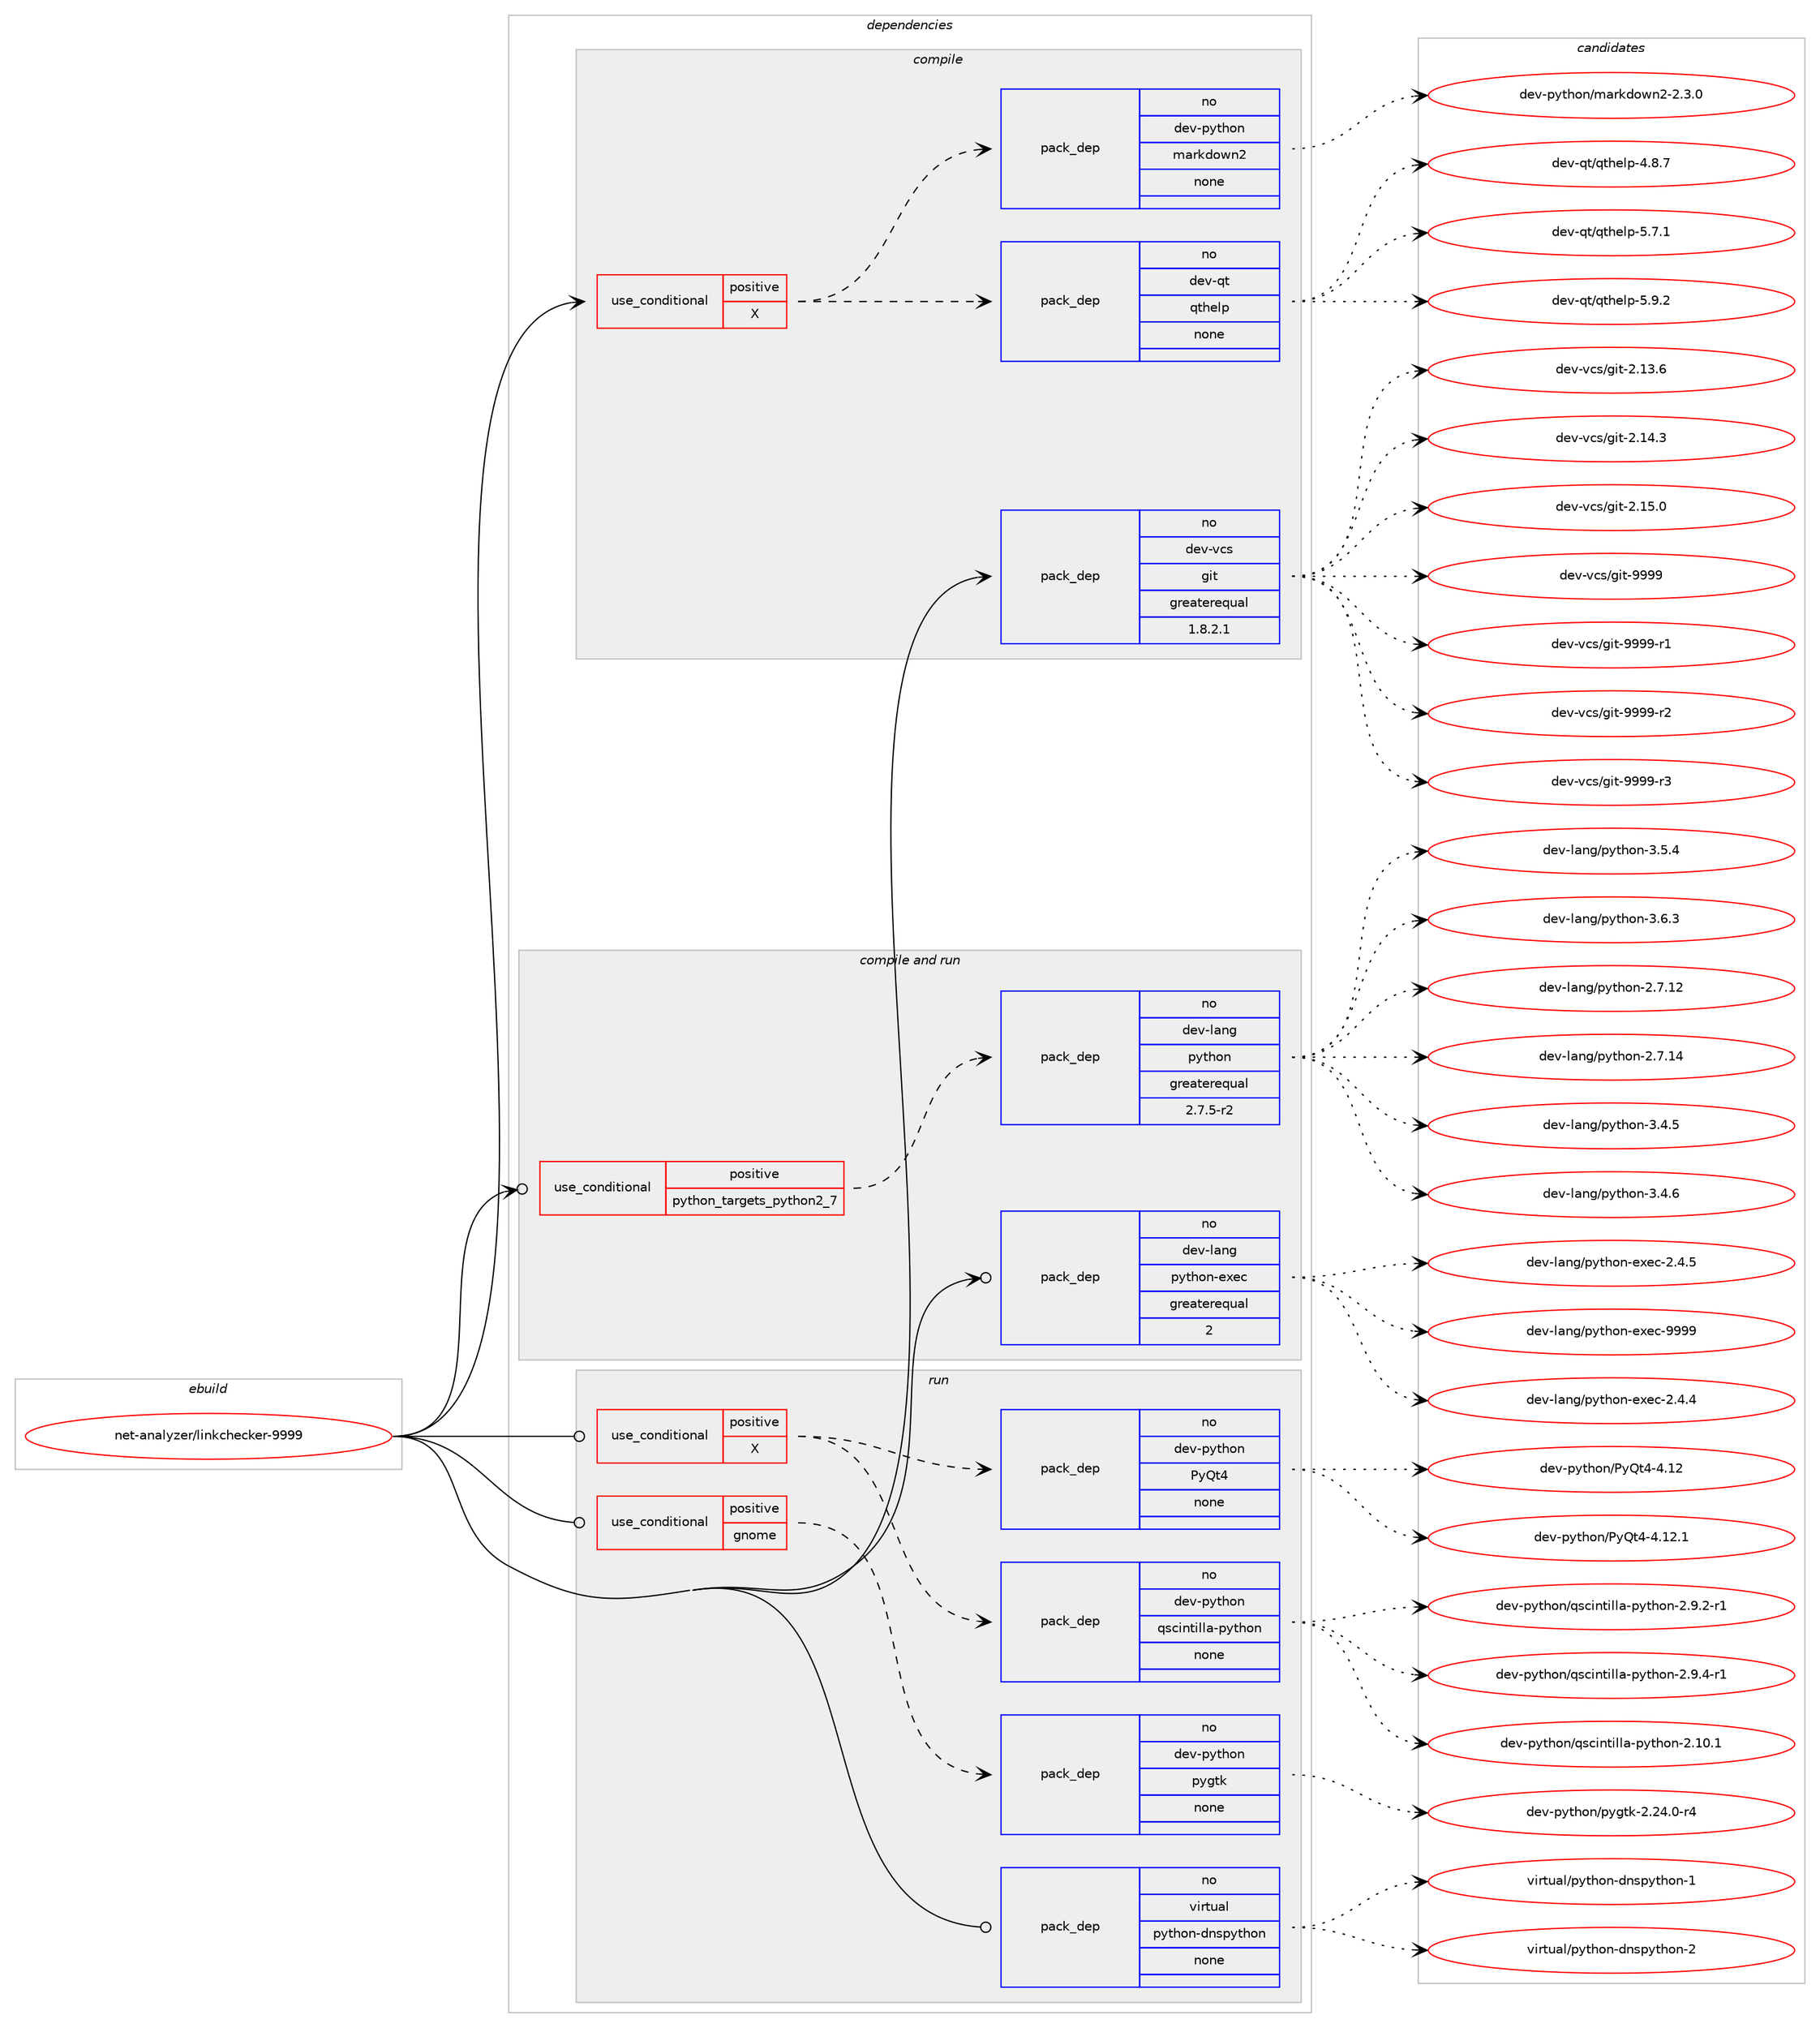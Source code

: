 digraph prolog {

# *************
# Graph options
# *************

newrank=true;
concentrate=true;
compound=true;
graph [rankdir=LR,fontname=Helvetica,fontsize=10,ranksep=1.5];#, ranksep=2.5, nodesep=0.2];
edge  [arrowhead=vee];
node  [fontname=Helvetica,fontsize=10];

# **********
# The ebuild
# **********

subgraph cluster_leftcol {
color=gray;
rank=same;
label=<<i>ebuild</i>>;
id [label="net-analyzer/linkchecker-9999", color=red, width=4, href="../net-analyzer/linkchecker-9999.svg"];
}

# ****************
# The dependencies
# ****************

subgraph cluster_midcol {
color=gray;
label=<<i>dependencies</i>>;
subgraph cluster_compile {
fillcolor="#eeeeee";
style=filled;
label=<<i>compile</i>>;
subgraph cond98709 {
dependency399979 [label=<<TABLE BORDER="0" CELLBORDER="1" CELLSPACING="0" CELLPADDING="4"><TR><TD ROWSPAN="3" CELLPADDING="10">use_conditional</TD></TR><TR><TD>positive</TD></TR><TR><TD>X</TD></TR></TABLE>>, shape=none, color=red];
subgraph pack294761 {
dependency399980 [label=<<TABLE BORDER="0" CELLBORDER="1" CELLSPACING="0" CELLPADDING="4" WIDTH="220"><TR><TD ROWSPAN="6" CELLPADDING="30">pack_dep</TD></TR><TR><TD WIDTH="110">no</TD></TR><TR><TD>dev-qt</TD></TR><TR><TD>qthelp</TD></TR><TR><TD>none</TD></TR><TR><TD></TD></TR></TABLE>>, shape=none, color=blue];
}
dependency399979:e -> dependency399980:w [weight=20,style="dashed",arrowhead="vee"];
subgraph pack294762 {
dependency399981 [label=<<TABLE BORDER="0" CELLBORDER="1" CELLSPACING="0" CELLPADDING="4" WIDTH="220"><TR><TD ROWSPAN="6" CELLPADDING="30">pack_dep</TD></TR><TR><TD WIDTH="110">no</TD></TR><TR><TD>dev-python</TD></TR><TR><TD>markdown2</TD></TR><TR><TD>none</TD></TR><TR><TD></TD></TR></TABLE>>, shape=none, color=blue];
}
dependency399979:e -> dependency399981:w [weight=20,style="dashed",arrowhead="vee"];
}
id:e -> dependency399979:w [weight=20,style="solid",arrowhead="vee"];
subgraph pack294763 {
dependency399982 [label=<<TABLE BORDER="0" CELLBORDER="1" CELLSPACING="0" CELLPADDING="4" WIDTH="220"><TR><TD ROWSPAN="6" CELLPADDING="30">pack_dep</TD></TR><TR><TD WIDTH="110">no</TD></TR><TR><TD>dev-vcs</TD></TR><TR><TD>git</TD></TR><TR><TD>greaterequal</TD></TR><TR><TD>1.8.2.1</TD></TR></TABLE>>, shape=none, color=blue];
}
id:e -> dependency399982:w [weight=20,style="solid",arrowhead="vee"];
}
subgraph cluster_compileandrun {
fillcolor="#eeeeee";
style=filled;
label=<<i>compile and run</i>>;
subgraph cond98710 {
dependency399983 [label=<<TABLE BORDER="0" CELLBORDER="1" CELLSPACING="0" CELLPADDING="4"><TR><TD ROWSPAN="3" CELLPADDING="10">use_conditional</TD></TR><TR><TD>positive</TD></TR><TR><TD>python_targets_python2_7</TD></TR></TABLE>>, shape=none, color=red];
subgraph pack294764 {
dependency399984 [label=<<TABLE BORDER="0" CELLBORDER="1" CELLSPACING="0" CELLPADDING="4" WIDTH="220"><TR><TD ROWSPAN="6" CELLPADDING="30">pack_dep</TD></TR><TR><TD WIDTH="110">no</TD></TR><TR><TD>dev-lang</TD></TR><TR><TD>python</TD></TR><TR><TD>greaterequal</TD></TR><TR><TD>2.7.5-r2</TD></TR></TABLE>>, shape=none, color=blue];
}
dependency399983:e -> dependency399984:w [weight=20,style="dashed",arrowhead="vee"];
}
id:e -> dependency399983:w [weight=20,style="solid",arrowhead="odotvee"];
subgraph pack294765 {
dependency399985 [label=<<TABLE BORDER="0" CELLBORDER="1" CELLSPACING="0" CELLPADDING="4" WIDTH="220"><TR><TD ROWSPAN="6" CELLPADDING="30">pack_dep</TD></TR><TR><TD WIDTH="110">no</TD></TR><TR><TD>dev-lang</TD></TR><TR><TD>python-exec</TD></TR><TR><TD>greaterequal</TD></TR><TR><TD>2</TD></TR></TABLE>>, shape=none, color=blue];
}
id:e -> dependency399985:w [weight=20,style="solid",arrowhead="odotvee"];
}
subgraph cluster_run {
fillcolor="#eeeeee";
style=filled;
label=<<i>run</i>>;
subgraph cond98711 {
dependency399986 [label=<<TABLE BORDER="0" CELLBORDER="1" CELLSPACING="0" CELLPADDING="4"><TR><TD ROWSPAN="3" CELLPADDING="10">use_conditional</TD></TR><TR><TD>positive</TD></TR><TR><TD>X</TD></TR></TABLE>>, shape=none, color=red];
subgraph pack294766 {
dependency399987 [label=<<TABLE BORDER="0" CELLBORDER="1" CELLSPACING="0" CELLPADDING="4" WIDTH="220"><TR><TD ROWSPAN="6" CELLPADDING="30">pack_dep</TD></TR><TR><TD WIDTH="110">no</TD></TR><TR><TD>dev-python</TD></TR><TR><TD>PyQt4</TD></TR><TR><TD>none</TD></TR><TR><TD></TD></TR></TABLE>>, shape=none, color=blue];
}
dependency399986:e -> dependency399987:w [weight=20,style="dashed",arrowhead="vee"];
subgraph pack294767 {
dependency399988 [label=<<TABLE BORDER="0" CELLBORDER="1" CELLSPACING="0" CELLPADDING="4" WIDTH="220"><TR><TD ROWSPAN="6" CELLPADDING="30">pack_dep</TD></TR><TR><TD WIDTH="110">no</TD></TR><TR><TD>dev-python</TD></TR><TR><TD>qscintilla-python</TD></TR><TR><TD>none</TD></TR><TR><TD></TD></TR></TABLE>>, shape=none, color=blue];
}
dependency399986:e -> dependency399988:w [weight=20,style="dashed",arrowhead="vee"];
}
id:e -> dependency399986:w [weight=20,style="solid",arrowhead="odot"];
subgraph cond98712 {
dependency399989 [label=<<TABLE BORDER="0" CELLBORDER="1" CELLSPACING="0" CELLPADDING="4"><TR><TD ROWSPAN="3" CELLPADDING="10">use_conditional</TD></TR><TR><TD>positive</TD></TR><TR><TD>gnome</TD></TR></TABLE>>, shape=none, color=red];
subgraph pack294768 {
dependency399990 [label=<<TABLE BORDER="0" CELLBORDER="1" CELLSPACING="0" CELLPADDING="4" WIDTH="220"><TR><TD ROWSPAN="6" CELLPADDING="30">pack_dep</TD></TR><TR><TD WIDTH="110">no</TD></TR><TR><TD>dev-python</TD></TR><TR><TD>pygtk</TD></TR><TR><TD>none</TD></TR><TR><TD></TD></TR></TABLE>>, shape=none, color=blue];
}
dependency399989:e -> dependency399990:w [weight=20,style="dashed",arrowhead="vee"];
}
id:e -> dependency399989:w [weight=20,style="solid",arrowhead="odot"];
subgraph pack294769 {
dependency399991 [label=<<TABLE BORDER="0" CELLBORDER="1" CELLSPACING="0" CELLPADDING="4" WIDTH="220"><TR><TD ROWSPAN="6" CELLPADDING="30">pack_dep</TD></TR><TR><TD WIDTH="110">no</TD></TR><TR><TD>virtual</TD></TR><TR><TD>python-dnspython</TD></TR><TR><TD>none</TD></TR><TR><TD></TD></TR></TABLE>>, shape=none, color=blue];
}
id:e -> dependency399991:w [weight=20,style="solid",arrowhead="odot"];
}
}

# **************
# The candidates
# **************

subgraph cluster_choices {
rank=same;
color=gray;
label=<<i>candidates</i>>;

subgraph choice294761 {
color=black;
nodesep=1;
choice1001011184511311647113116104101108112455246564655 [label="dev-qt/qthelp-4.8.7", color=red, width=4,href="../dev-qt/qthelp-4.8.7.svg"];
choice1001011184511311647113116104101108112455346554649 [label="dev-qt/qthelp-5.7.1", color=red, width=4,href="../dev-qt/qthelp-5.7.1.svg"];
choice1001011184511311647113116104101108112455346574650 [label="dev-qt/qthelp-5.9.2", color=red, width=4,href="../dev-qt/qthelp-5.9.2.svg"];
dependency399980:e -> choice1001011184511311647113116104101108112455246564655:w [style=dotted,weight="100"];
dependency399980:e -> choice1001011184511311647113116104101108112455346554649:w [style=dotted,weight="100"];
dependency399980:e -> choice1001011184511311647113116104101108112455346574650:w [style=dotted,weight="100"];
}
subgraph choice294762 {
color=black;
nodesep=1;
choice10010111845112121116104111110471099711410710011111911050455046514648 [label="dev-python/markdown2-2.3.0", color=red, width=4,href="../dev-python/markdown2-2.3.0.svg"];
dependency399981:e -> choice10010111845112121116104111110471099711410710011111911050455046514648:w [style=dotted,weight="100"];
}
subgraph choice294763 {
color=black;
nodesep=1;
choice10010111845118991154710310511645504649514654 [label="dev-vcs/git-2.13.6", color=red, width=4,href="../dev-vcs/git-2.13.6.svg"];
choice10010111845118991154710310511645504649524651 [label="dev-vcs/git-2.14.3", color=red, width=4,href="../dev-vcs/git-2.14.3.svg"];
choice10010111845118991154710310511645504649534648 [label="dev-vcs/git-2.15.0", color=red, width=4,href="../dev-vcs/git-2.15.0.svg"];
choice1001011184511899115471031051164557575757 [label="dev-vcs/git-9999", color=red, width=4,href="../dev-vcs/git-9999.svg"];
choice10010111845118991154710310511645575757574511449 [label="dev-vcs/git-9999-r1", color=red, width=4,href="../dev-vcs/git-9999-r1.svg"];
choice10010111845118991154710310511645575757574511450 [label="dev-vcs/git-9999-r2", color=red, width=4,href="../dev-vcs/git-9999-r2.svg"];
choice10010111845118991154710310511645575757574511451 [label="dev-vcs/git-9999-r3", color=red, width=4,href="../dev-vcs/git-9999-r3.svg"];
dependency399982:e -> choice10010111845118991154710310511645504649514654:w [style=dotted,weight="100"];
dependency399982:e -> choice10010111845118991154710310511645504649524651:w [style=dotted,weight="100"];
dependency399982:e -> choice10010111845118991154710310511645504649534648:w [style=dotted,weight="100"];
dependency399982:e -> choice1001011184511899115471031051164557575757:w [style=dotted,weight="100"];
dependency399982:e -> choice10010111845118991154710310511645575757574511449:w [style=dotted,weight="100"];
dependency399982:e -> choice10010111845118991154710310511645575757574511450:w [style=dotted,weight="100"];
dependency399982:e -> choice10010111845118991154710310511645575757574511451:w [style=dotted,weight="100"];
}
subgraph choice294764 {
color=black;
nodesep=1;
choice10010111845108971101034711212111610411111045504655464950 [label="dev-lang/python-2.7.12", color=red, width=4,href="../dev-lang/python-2.7.12.svg"];
choice10010111845108971101034711212111610411111045504655464952 [label="dev-lang/python-2.7.14", color=red, width=4,href="../dev-lang/python-2.7.14.svg"];
choice100101118451089711010347112121116104111110455146524653 [label="dev-lang/python-3.4.5", color=red, width=4,href="../dev-lang/python-3.4.5.svg"];
choice100101118451089711010347112121116104111110455146524654 [label="dev-lang/python-3.4.6", color=red, width=4,href="../dev-lang/python-3.4.6.svg"];
choice100101118451089711010347112121116104111110455146534652 [label="dev-lang/python-3.5.4", color=red, width=4,href="../dev-lang/python-3.5.4.svg"];
choice100101118451089711010347112121116104111110455146544651 [label="dev-lang/python-3.6.3", color=red, width=4,href="../dev-lang/python-3.6.3.svg"];
dependency399984:e -> choice10010111845108971101034711212111610411111045504655464950:w [style=dotted,weight="100"];
dependency399984:e -> choice10010111845108971101034711212111610411111045504655464952:w [style=dotted,weight="100"];
dependency399984:e -> choice100101118451089711010347112121116104111110455146524653:w [style=dotted,weight="100"];
dependency399984:e -> choice100101118451089711010347112121116104111110455146524654:w [style=dotted,weight="100"];
dependency399984:e -> choice100101118451089711010347112121116104111110455146534652:w [style=dotted,weight="100"];
dependency399984:e -> choice100101118451089711010347112121116104111110455146544651:w [style=dotted,weight="100"];
}
subgraph choice294765 {
color=black;
nodesep=1;
choice1001011184510897110103471121211161041111104510112010199455046524652 [label="dev-lang/python-exec-2.4.4", color=red, width=4,href="../dev-lang/python-exec-2.4.4.svg"];
choice1001011184510897110103471121211161041111104510112010199455046524653 [label="dev-lang/python-exec-2.4.5", color=red, width=4,href="../dev-lang/python-exec-2.4.5.svg"];
choice10010111845108971101034711212111610411111045101120101994557575757 [label="dev-lang/python-exec-9999", color=red, width=4,href="../dev-lang/python-exec-9999.svg"];
dependency399985:e -> choice1001011184510897110103471121211161041111104510112010199455046524652:w [style=dotted,weight="100"];
dependency399985:e -> choice1001011184510897110103471121211161041111104510112010199455046524653:w [style=dotted,weight="100"];
dependency399985:e -> choice10010111845108971101034711212111610411111045101120101994557575757:w [style=dotted,weight="100"];
}
subgraph choice294766 {
color=black;
nodesep=1;
choice10010111845112121116104111110478012181116524552464950 [label="dev-python/PyQt4-4.12", color=red, width=4,href="../dev-python/PyQt4-4.12.svg"];
choice100101118451121211161041111104780121811165245524649504649 [label="dev-python/PyQt4-4.12.1", color=red, width=4,href="../dev-python/PyQt4-4.12.1.svg"];
dependency399987:e -> choice10010111845112121116104111110478012181116524552464950:w [style=dotted,weight="100"];
dependency399987:e -> choice100101118451121211161041111104780121811165245524649504649:w [style=dotted,weight="100"];
}
subgraph choice294767 {
color=black;
nodesep=1;
choice100101118451121211161041111104711311599105110116105108108974511212111610411111045504649484649 [label="dev-python/qscintilla-python-2.10.1", color=red, width=4,href="../dev-python/qscintilla-python-2.10.1.svg"];
choice10010111845112121116104111110471131159910511011610510810897451121211161041111104550465746504511449 [label="dev-python/qscintilla-python-2.9.2-r1", color=red, width=4,href="../dev-python/qscintilla-python-2.9.2-r1.svg"];
choice10010111845112121116104111110471131159910511011610510810897451121211161041111104550465746524511449 [label="dev-python/qscintilla-python-2.9.4-r1", color=red, width=4,href="../dev-python/qscintilla-python-2.9.4-r1.svg"];
dependency399988:e -> choice100101118451121211161041111104711311599105110116105108108974511212111610411111045504649484649:w [style=dotted,weight="100"];
dependency399988:e -> choice10010111845112121116104111110471131159910511011610510810897451121211161041111104550465746504511449:w [style=dotted,weight="100"];
dependency399988:e -> choice10010111845112121116104111110471131159910511011610510810897451121211161041111104550465746524511449:w [style=dotted,weight="100"];
}
subgraph choice294768 {
color=black;
nodesep=1;
choice1001011184511212111610411111047112121103116107455046505246484511452 [label="dev-python/pygtk-2.24.0-r4", color=red, width=4,href="../dev-python/pygtk-2.24.0-r4.svg"];
dependency399990:e -> choice1001011184511212111610411111047112121103116107455046505246484511452:w [style=dotted,weight="100"];
}
subgraph choice294769 {
color=black;
nodesep=1;
choice1181051141161179710847112121116104111110451001101151121211161041111104549 [label="virtual/python-dnspython-1", color=red, width=4,href="../virtual/python-dnspython-1.svg"];
choice1181051141161179710847112121116104111110451001101151121211161041111104550 [label="virtual/python-dnspython-2", color=red, width=4,href="../virtual/python-dnspython-2.svg"];
dependency399991:e -> choice1181051141161179710847112121116104111110451001101151121211161041111104549:w [style=dotted,weight="100"];
dependency399991:e -> choice1181051141161179710847112121116104111110451001101151121211161041111104550:w [style=dotted,weight="100"];
}
}

}
